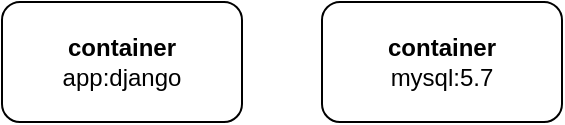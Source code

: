 <mxfile version="20.1.1" type="github">
  <diagram id="8_v6daA8wSkZLcTRC9qF" name="Page-1">
    <mxGraphModel dx="868" dy="730" grid="1" gridSize="10" guides="1" tooltips="1" connect="1" arrows="1" fold="1" page="1" pageScale="1" pageWidth="850" pageHeight="1100" math="0" shadow="0">
      <root>
        <mxCell id="0" />
        <mxCell id="1" parent="0" />
        <mxCell id="5bLqrxqlI68mcoZM-jZa-2" value="&lt;b&gt;container&lt;/b&gt;&lt;br&gt;app:django" style="rounded=1;whiteSpace=wrap;html=1;" vertex="1" parent="1">
          <mxGeometry x="160" y="240" width="120" height="60" as="geometry" />
        </mxCell>
        <mxCell id="5bLqrxqlI68mcoZM-jZa-3" value="&lt;b&gt;container&lt;/b&gt;&lt;br&gt;mysql:5.7" style="rounded=1;whiteSpace=wrap;html=1;" vertex="1" parent="1">
          <mxGeometry x="320" y="240" width="120" height="60" as="geometry" />
        </mxCell>
      </root>
    </mxGraphModel>
  </diagram>
</mxfile>
